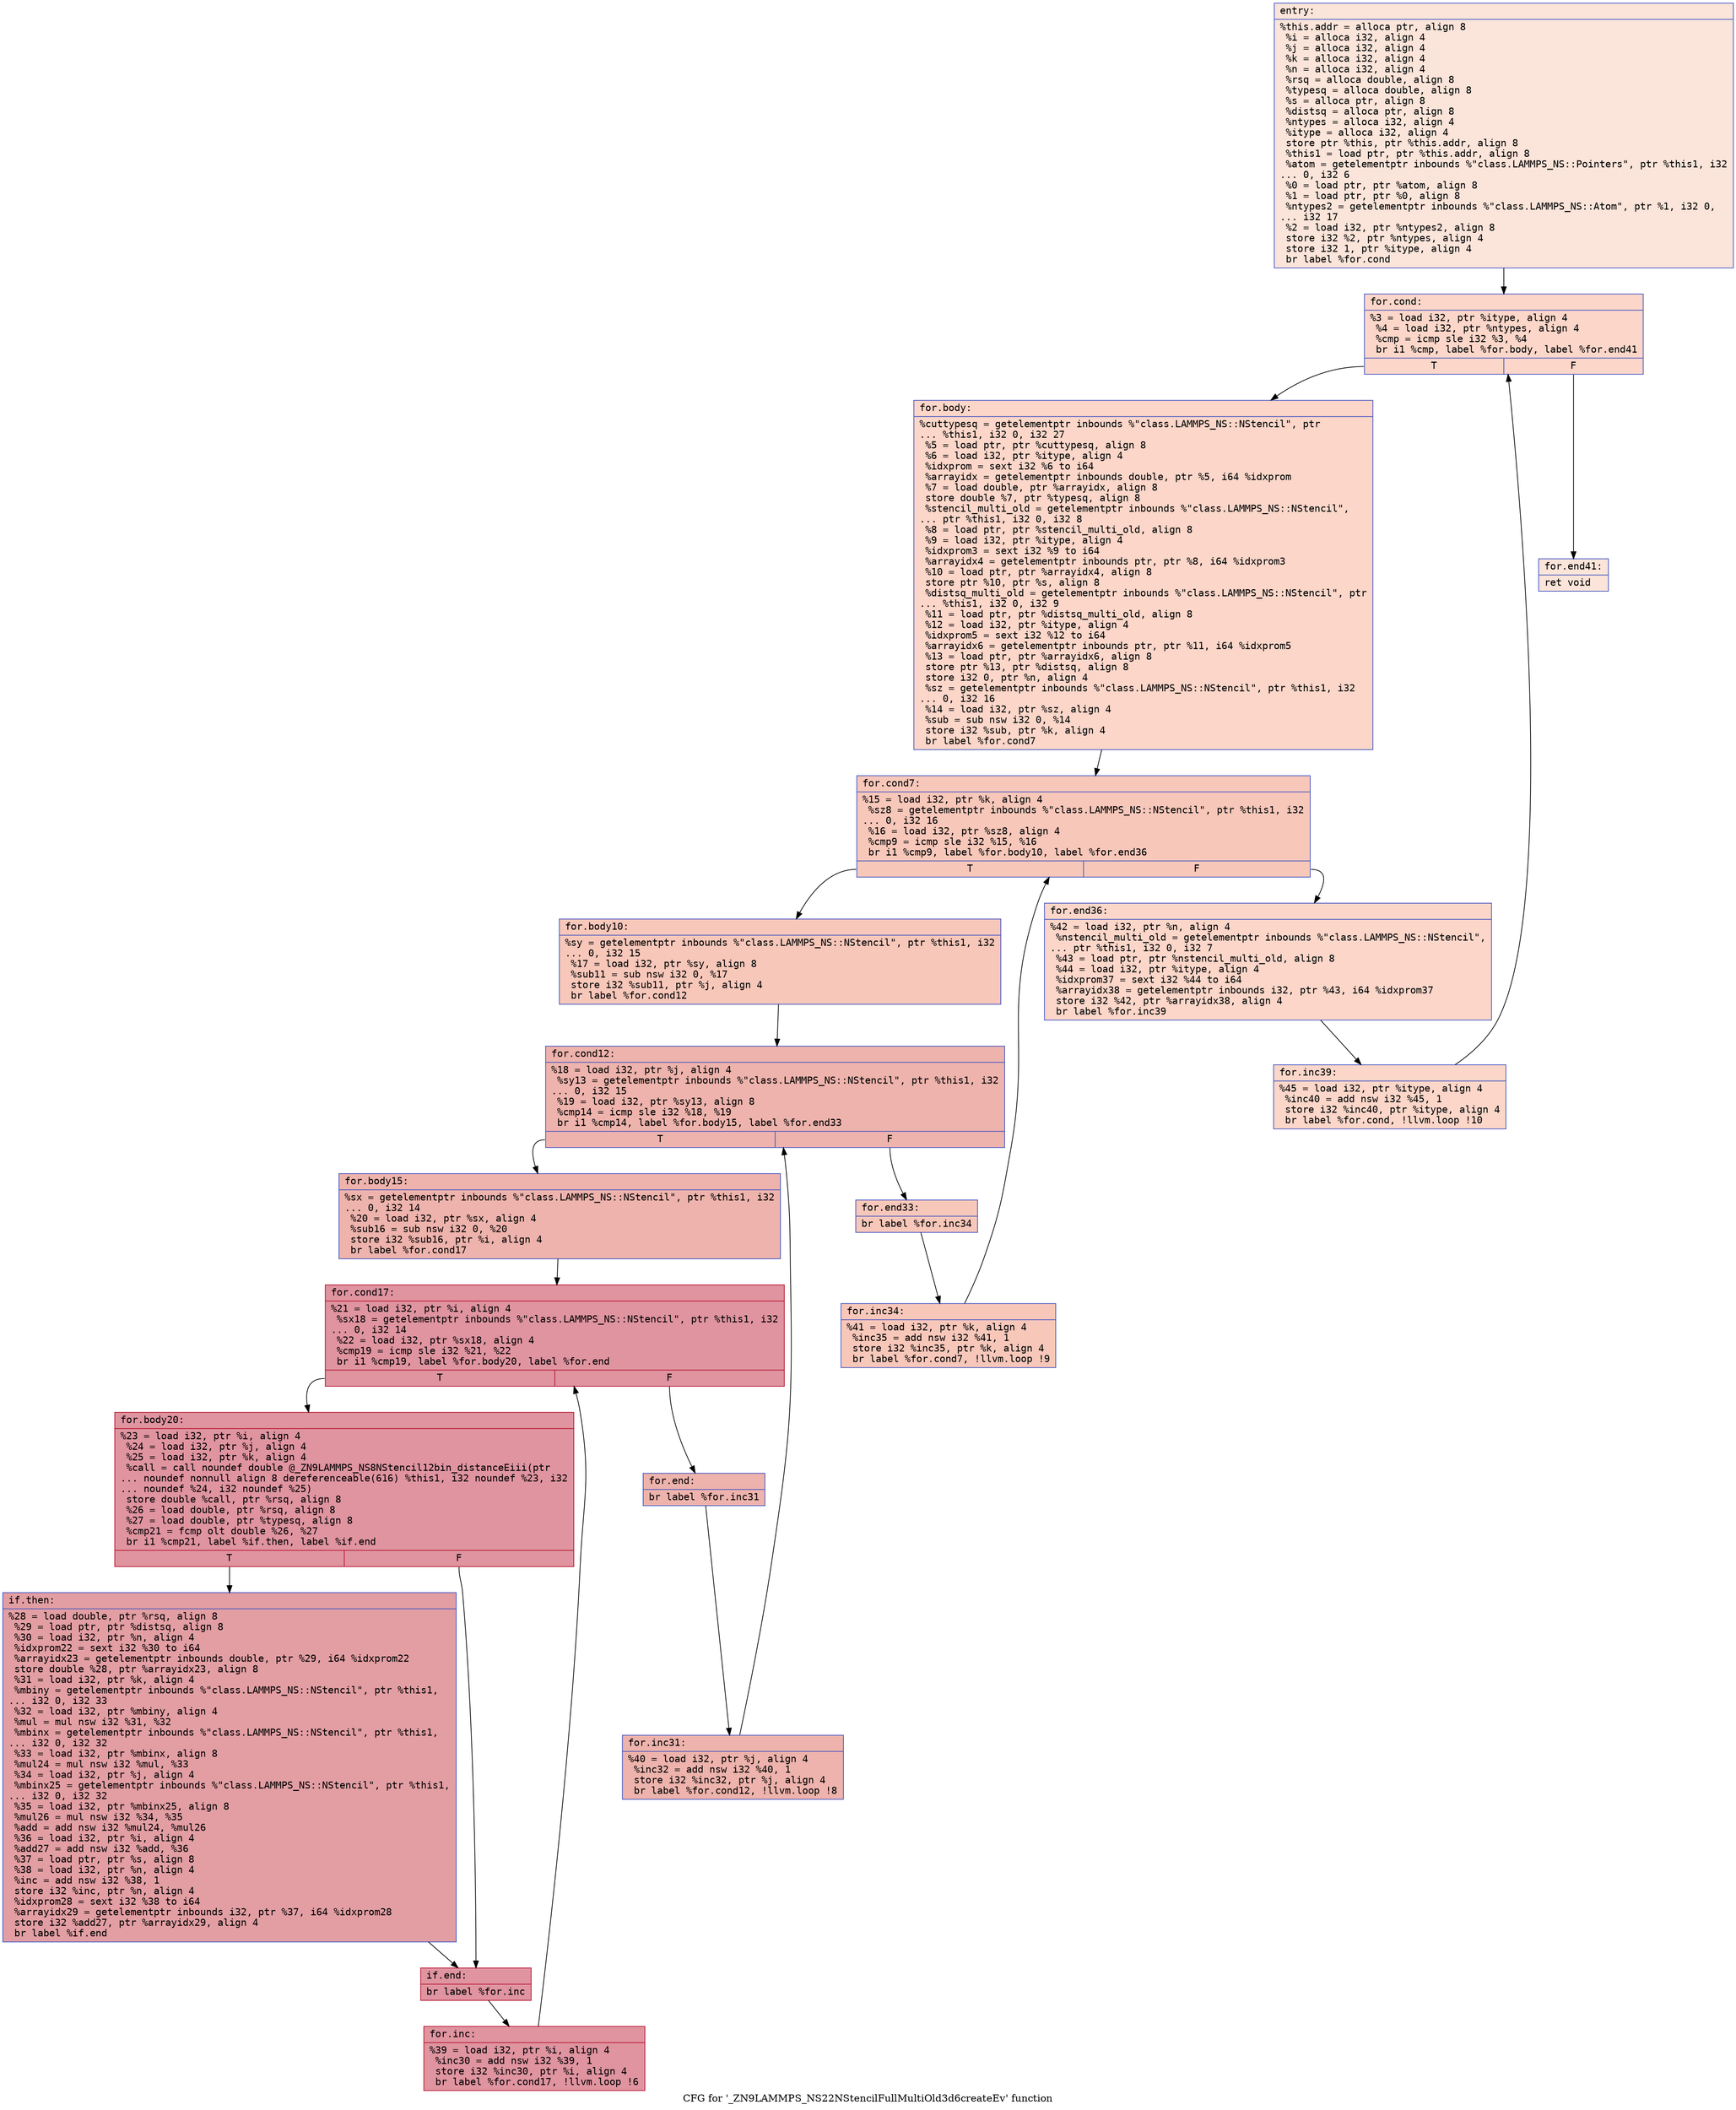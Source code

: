 digraph "CFG for '_ZN9LAMMPS_NS22NStencilFullMultiOld3d6createEv' function" {
	label="CFG for '_ZN9LAMMPS_NS22NStencilFullMultiOld3d6createEv' function";

	Node0x5604fd281f60 [shape=record,color="#3d50c3ff", style=filled, fillcolor="#f5c1a970" fontname="Courier",label="{entry:\l|  %this.addr = alloca ptr, align 8\l  %i = alloca i32, align 4\l  %j = alloca i32, align 4\l  %k = alloca i32, align 4\l  %n = alloca i32, align 4\l  %rsq = alloca double, align 8\l  %typesq = alloca double, align 8\l  %s = alloca ptr, align 8\l  %distsq = alloca ptr, align 8\l  %ntypes = alloca i32, align 4\l  %itype = alloca i32, align 4\l  store ptr %this, ptr %this.addr, align 8\l  %this1 = load ptr, ptr %this.addr, align 8\l  %atom = getelementptr inbounds %\"class.LAMMPS_NS::Pointers\", ptr %this1, i32\l... 0, i32 6\l  %0 = load ptr, ptr %atom, align 8\l  %1 = load ptr, ptr %0, align 8\l  %ntypes2 = getelementptr inbounds %\"class.LAMMPS_NS::Atom\", ptr %1, i32 0,\l... i32 17\l  %2 = load i32, ptr %ntypes2, align 8\l  store i32 %2, ptr %ntypes, align 4\l  store i32 1, ptr %itype, align 4\l  br label %for.cond\l}"];
	Node0x5604fd281f60 -> Node0x5604fd283150[tooltip="entry -> for.cond\nProbability 100.00%" ];
	Node0x5604fd283150 [shape=record,color="#3d50c3ff", style=filled, fillcolor="#f6a38570" fontname="Courier",label="{for.cond:\l|  %3 = load i32, ptr %itype, align 4\l  %4 = load i32, ptr %ntypes, align 4\l  %cmp = icmp sle i32 %3, %4\l  br i1 %cmp, label %for.body, label %for.end41\l|{<s0>T|<s1>F}}"];
	Node0x5604fd283150:s0 -> Node0x5604fd2833f0[tooltip="for.cond -> for.body\nProbability 96.88%" ];
	Node0x5604fd283150:s1 -> Node0x5604fd283470[tooltip="for.cond -> for.end41\nProbability 3.12%" ];
	Node0x5604fd2833f0 [shape=record,color="#3d50c3ff", style=filled, fillcolor="#f6a38570" fontname="Courier",label="{for.body:\l|  %cuttypesq = getelementptr inbounds %\"class.LAMMPS_NS::NStencil\", ptr\l... %this1, i32 0, i32 27\l  %5 = load ptr, ptr %cuttypesq, align 8\l  %6 = load i32, ptr %itype, align 4\l  %idxprom = sext i32 %6 to i64\l  %arrayidx = getelementptr inbounds double, ptr %5, i64 %idxprom\l  %7 = load double, ptr %arrayidx, align 8\l  store double %7, ptr %typesq, align 8\l  %stencil_multi_old = getelementptr inbounds %\"class.LAMMPS_NS::NStencil\",\l... ptr %this1, i32 0, i32 8\l  %8 = load ptr, ptr %stencil_multi_old, align 8\l  %9 = load i32, ptr %itype, align 4\l  %idxprom3 = sext i32 %9 to i64\l  %arrayidx4 = getelementptr inbounds ptr, ptr %8, i64 %idxprom3\l  %10 = load ptr, ptr %arrayidx4, align 8\l  store ptr %10, ptr %s, align 8\l  %distsq_multi_old = getelementptr inbounds %\"class.LAMMPS_NS::NStencil\", ptr\l... %this1, i32 0, i32 9\l  %11 = load ptr, ptr %distsq_multi_old, align 8\l  %12 = load i32, ptr %itype, align 4\l  %idxprom5 = sext i32 %12 to i64\l  %arrayidx6 = getelementptr inbounds ptr, ptr %11, i64 %idxprom5\l  %13 = load ptr, ptr %arrayidx6, align 8\l  store ptr %13, ptr %distsq, align 8\l  store i32 0, ptr %n, align 4\l  %sz = getelementptr inbounds %\"class.LAMMPS_NS::NStencil\", ptr %this1, i32\l... 0, i32 16\l  %14 = load i32, ptr %sz, align 4\l  %sub = sub nsw i32 0, %14\l  store i32 %sub, ptr %k, align 4\l  br label %for.cond7\l}"];
	Node0x5604fd2833f0 -> Node0x5604fd284ad0[tooltip="for.body -> for.cond7\nProbability 100.00%" ];
	Node0x5604fd284ad0 [shape=record,color="#3d50c3ff", style=filled, fillcolor="#ec7f6370" fontname="Courier",label="{for.cond7:\l|  %15 = load i32, ptr %k, align 4\l  %sz8 = getelementptr inbounds %\"class.LAMMPS_NS::NStencil\", ptr %this1, i32\l... 0, i32 16\l  %16 = load i32, ptr %sz8, align 4\l  %cmp9 = icmp sle i32 %15, %16\l  br i1 %cmp9, label %for.body10, label %for.end36\l|{<s0>T|<s1>F}}"];
	Node0x5604fd284ad0:s0 -> Node0x5604fd285660[tooltip="for.cond7 -> for.body10\nProbability 96.88%" ];
	Node0x5604fd284ad0:s1 -> Node0x5604fd2856b0[tooltip="for.cond7 -> for.end36\nProbability 3.12%" ];
	Node0x5604fd285660 [shape=record,color="#3d50c3ff", style=filled, fillcolor="#ec7f6370" fontname="Courier",label="{for.body10:\l|  %sy = getelementptr inbounds %\"class.LAMMPS_NS::NStencil\", ptr %this1, i32\l... 0, i32 15\l  %17 = load i32, ptr %sy, align 8\l  %sub11 = sub nsw i32 0, %17\l  store i32 %sub11, ptr %j, align 4\l  br label %for.cond12\l}"];
	Node0x5604fd285660 -> Node0x5604fd285b20[tooltip="for.body10 -> for.cond12\nProbability 100.00%" ];
	Node0x5604fd285b20 [shape=record,color="#3d50c3ff", style=filled, fillcolor="#d6524470" fontname="Courier",label="{for.cond12:\l|  %18 = load i32, ptr %j, align 4\l  %sy13 = getelementptr inbounds %\"class.LAMMPS_NS::NStencil\", ptr %this1, i32\l... 0, i32 15\l  %19 = load i32, ptr %sy13, align 8\l  %cmp14 = icmp sle i32 %18, %19\l  br i1 %cmp14, label %for.body15, label %for.end33\l|{<s0>T|<s1>F}}"];
	Node0x5604fd285b20:s0 -> Node0x5604fd285ea0[tooltip="for.cond12 -> for.body15\nProbability 96.88%" ];
	Node0x5604fd285b20:s1 -> Node0x5604fd285f20[tooltip="for.cond12 -> for.end33\nProbability 3.12%" ];
	Node0x5604fd285ea0 [shape=record,color="#3d50c3ff", style=filled, fillcolor="#d6524470" fontname="Courier",label="{for.body15:\l|  %sx = getelementptr inbounds %\"class.LAMMPS_NS::NStencil\", ptr %this1, i32\l... 0, i32 14\l  %20 = load i32, ptr %sx, align 4\l  %sub16 = sub nsw i32 0, %20\l  store i32 %sub16, ptr %i, align 4\l  br label %for.cond17\l}"];
	Node0x5604fd285ea0 -> Node0x5604fd286390[tooltip="for.body15 -> for.cond17\nProbability 100.00%" ];
	Node0x5604fd286390 [shape=record,color="#b70d28ff", style=filled, fillcolor="#b70d2870" fontname="Courier",label="{for.cond17:\l|  %21 = load i32, ptr %i, align 4\l  %sx18 = getelementptr inbounds %\"class.LAMMPS_NS::NStencil\", ptr %this1, i32\l... 0, i32 14\l  %22 = load i32, ptr %sx18, align 4\l  %cmp19 = icmp sle i32 %21, %22\l  br i1 %cmp19, label %for.body20, label %for.end\l|{<s0>T|<s1>F}}"];
	Node0x5604fd286390:s0 -> Node0x5604fd286710[tooltip="for.cond17 -> for.body20\nProbability 96.88%" ];
	Node0x5604fd286390:s1 -> Node0x5604fd286db0[tooltip="for.cond17 -> for.end\nProbability 3.12%" ];
	Node0x5604fd286710 [shape=record,color="#b70d28ff", style=filled, fillcolor="#b70d2870" fontname="Courier",label="{for.body20:\l|  %23 = load i32, ptr %i, align 4\l  %24 = load i32, ptr %j, align 4\l  %25 = load i32, ptr %k, align 4\l  %call = call noundef double @_ZN9LAMMPS_NS8NStencil12bin_distanceEiii(ptr\l... noundef nonnull align 8 dereferenceable(616) %this1, i32 noundef %23, i32\l... noundef %24, i32 noundef %25)\l  store double %call, ptr %rsq, align 8\l  %26 = load double, ptr %rsq, align 8\l  %27 = load double, ptr %typesq, align 8\l  %cmp21 = fcmp olt double %26, %27\l  br i1 %cmp21, label %if.then, label %if.end\l|{<s0>T|<s1>F}}"];
	Node0x5604fd286710:s0 -> Node0x5604fd287520[tooltip="for.body20 -> if.then\nProbability 50.00%" ];
	Node0x5604fd286710:s1 -> Node0x5604fd2875f0[tooltip="for.body20 -> if.end\nProbability 50.00%" ];
	Node0x5604fd287520 [shape=record,color="#3d50c3ff", style=filled, fillcolor="#be242e70" fontname="Courier",label="{if.then:\l|  %28 = load double, ptr %rsq, align 8\l  %29 = load ptr, ptr %distsq, align 8\l  %30 = load i32, ptr %n, align 4\l  %idxprom22 = sext i32 %30 to i64\l  %arrayidx23 = getelementptr inbounds double, ptr %29, i64 %idxprom22\l  store double %28, ptr %arrayidx23, align 8\l  %31 = load i32, ptr %k, align 4\l  %mbiny = getelementptr inbounds %\"class.LAMMPS_NS::NStencil\", ptr %this1,\l... i32 0, i32 33\l  %32 = load i32, ptr %mbiny, align 4\l  %mul = mul nsw i32 %31, %32\l  %mbinx = getelementptr inbounds %\"class.LAMMPS_NS::NStencil\", ptr %this1,\l... i32 0, i32 32\l  %33 = load i32, ptr %mbinx, align 8\l  %mul24 = mul nsw i32 %mul, %33\l  %34 = load i32, ptr %j, align 4\l  %mbinx25 = getelementptr inbounds %\"class.LAMMPS_NS::NStencil\", ptr %this1,\l... i32 0, i32 32\l  %35 = load i32, ptr %mbinx25, align 8\l  %mul26 = mul nsw i32 %34, %35\l  %add = add nsw i32 %mul24, %mul26\l  %36 = load i32, ptr %i, align 4\l  %add27 = add nsw i32 %add, %36\l  %37 = load ptr, ptr %s, align 8\l  %38 = load i32, ptr %n, align 4\l  %inc = add nsw i32 %38, 1\l  store i32 %inc, ptr %n, align 4\l  %idxprom28 = sext i32 %38 to i64\l  %arrayidx29 = getelementptr inbounds i32, ptr %37, i64 %idxprom28\l  store i32 %add27, ptr %arrayidx29, align 4\l  br label %if.end\l}"];
	Node0x5604fd287520 -> Node0x5604fd2875f0[tooltip="if.then -> if.end\nProbability 100.00%" ];
	Node0x5604fd2875f0 [shape=record,color="#b70d28ff", style=filled, fillcolor="#b70d2870" fontname="Courier",label="{if.end:\l|  br label %for.inc\l}"];
	Node0x5604fd2875f0 -> Node0x5604fd288910[tooltip="if.end -> for.inc\nProbability 100.00%" ];
	Node0x5604fd288910 [shape=record,color="#b70d28ff", style=filled, fillcolor="#b70d2870" fontname="Courier",label="{for.inc:\l|  %39 = load i32, ptr %i, align 4\l  %inc30 = add nsw i32 %39, 1\l  store i32 %inc30, ptr %i, align 4\l  br label %for.cond17, !llvm.loop !6\l}"];
	Node0x5604fd288910 -> Node0x5604fd286390[tooltip="for.inc -> for.cond17\nProbability 100.00%" ];
	Node0x5604fd286db0 [shape=record,color="#3d50c3ff", style=filled, fillcolor="#d6524470" fontname="Courier",label="{for.end:\l|  br label %for.inc31\l}"];
	Node0x5604fd286db0 -> Node0x5604fd2896d0[tooltip="for.end -> for.inc31\nProbability 100.00%" ];
	Node0x5604fd2896d0 [shape=record,color="#3d50c3ff", style=filled, fillcolor="#d6524470" fontname="Courier",label="{for.inc31:\l|  %40 = load i32, ptr %j, align 4\l  %inc32 = add nsw i32 %40, 1\l  store i32 %inc32, ptr %j, align 4\l  br label %for.cond12, !llvm.loop !8\l}"];
	Node0x5604fd2896d0 -> Node0x5604fd285b20[tooltip="for.inc31 -> for.cond12\nProbability 100.00%" ];
	Node0x5604fd285f20 [shape=record,color="#3d50c3ff", style=filled, fillcolor="#ec7f6370" fontname="Courier",label="{for.end33:\l|  br label %for.inc34\l}"];
	Node0x5604fd285f20 -> Node0x5604fd289b50[tooltip="for.end33 -> for.inc34\nProbability 100.00%" ];
	Node0x5604fd289b50 [shape=record,color="#3d50c3ff", style=filled, fillcolor="#ec7f6370" fontname="Courier",label="{for.inc34:\l|  %41 = load i32, ptr %k, align 4\l  %inc35 = add nsw i32 %41, 1\l  store i32 %inc35, ptr %k, align 4\l  br label %for.cond7, !llvm.loop !9\l}"];
	Node0x5604fd289b50 -> Node0x5604fd284ad0[tooltip="for.inc34 -> for.cond7\nProbability 100.00%" ];
	Node0x5604fd2856b0 [shape=record,color="#3d50c3ff", style=filled, fillcolor="#f6a38570" fontname="Courier",label="{for.end36:\l|  %42 = load i32, ptr %n, align 4\l  %nstencil_multi_old = getelementptr inbounds %\"class.LAMMPS_NS::NStencil\",\l... ptr %this1, i32 0, i32 7\l  %43 = load ptr, ptr %nstencil_multi_old, align 8\l  %44 = load i32, ptr %itype, align 4\l  %idxprom37 = sext i32 %44 to i64\l  %arrayidx38 = getelementptr inbounds i32, ptr %43, i64 %idxprom37\l  store i32 %42, ptr %arrayidx38, align 4\l  br label %for.inc39\l}"];
	Node0x5604fd2856b0 -> Node0x5604fd28a4b0[tooltip="for.end36 -> for.inc39\nProbability 100.00%" ];
	Node0x5604fd28a4b0 [shape=record,color="#3d50c3ff", style=filled, fillcolor="#f6a38570" fontname="Courier",label="{for.inc39:\l|  %45 = load i32, ptr %itype, align 4\l  %inc40 = add nsw i32 %45, 1\l  store i32 %inc40, ptr %itype, align 4\l  br label %for.cond, !llvm.loop !10\l}"];
	Node0x5604fd28a4b0 -> Node0x5604fd283150[tooltip="for.inc39 -> for.cond\nProbability 100.00%" ];
	Node0x5604fd283470 [shape=record,color="#3d50c3ff", style=filled, fillcolor="#f5c1a970" fontname="Courier",label="{for.end41:\l|  ret void\l}"];
}
